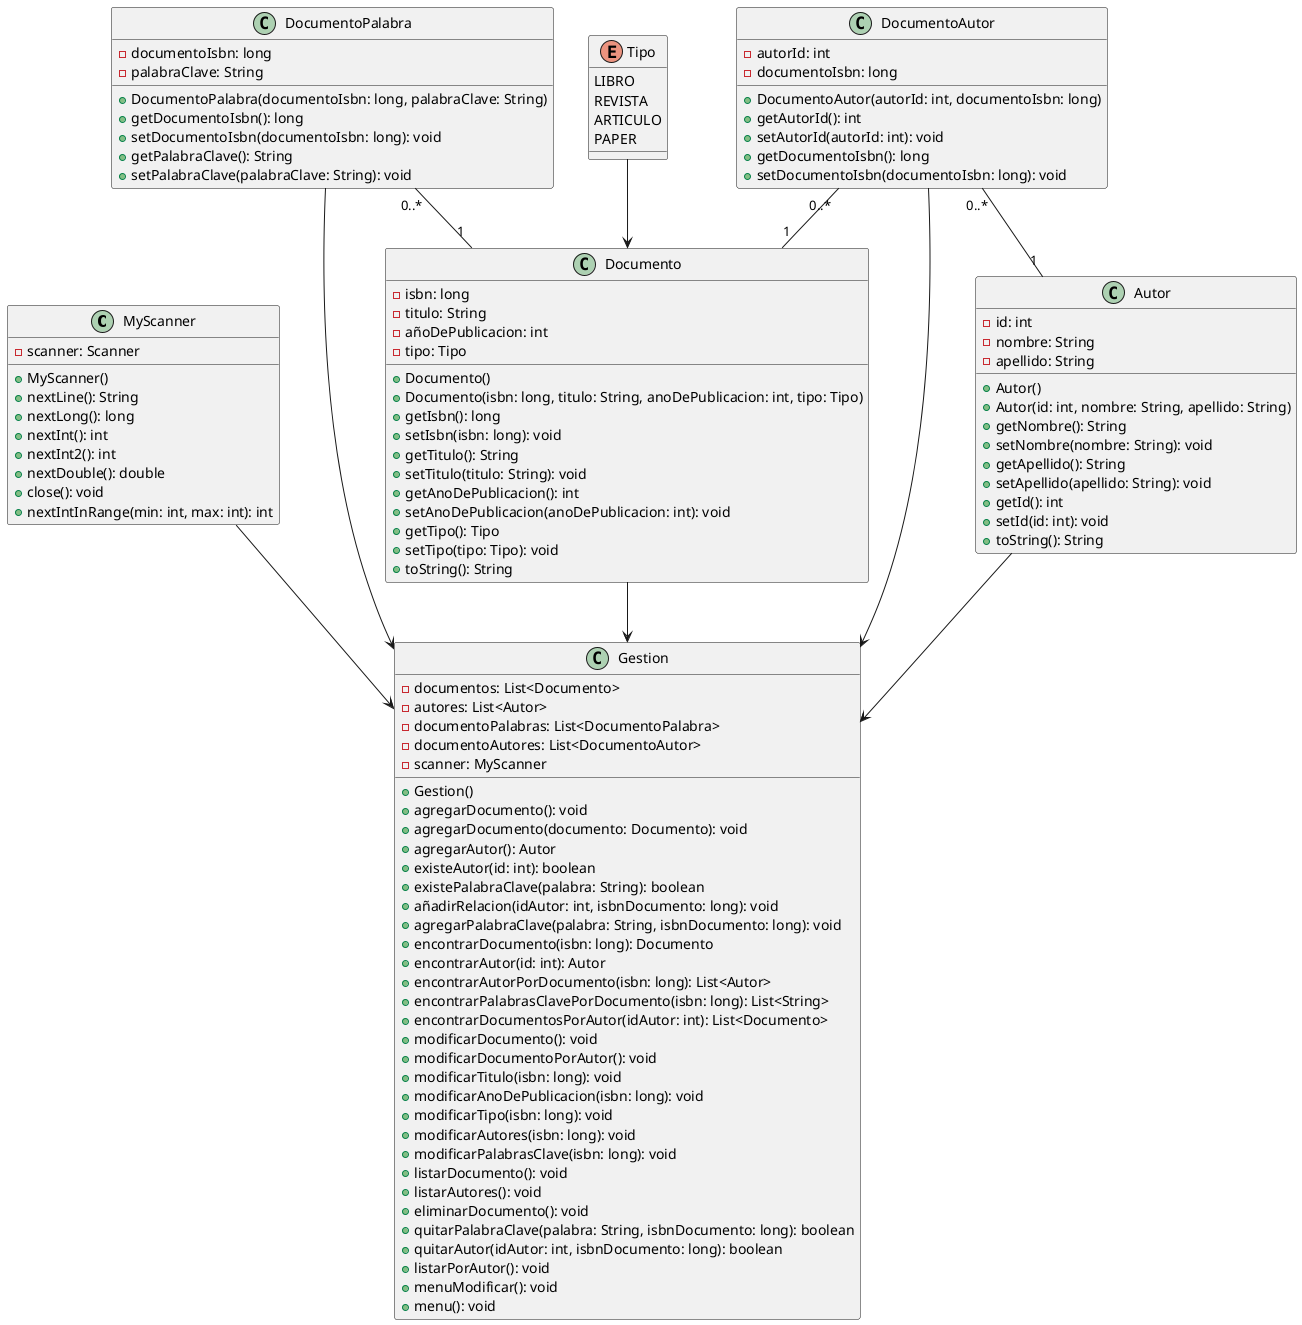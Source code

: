@startuml

class MyScanner {
    - scanner: Scanner
    + MyScanner()
    + nextLine(): String
    + nextLong(): long
    + nextInt(): int
    + nextInt2(): int
    + nextDouble(): double
    + close(): void
    + nextIntInRange(min: int, max: int): int
}

enum Tipo {
    LIBRO
    REVISTA
    ARTICULO
    PAPER
}

class Documento {
    - isbn: long
    - titulo: String
    - añoDePublicacion: int
    - tipo: Tipo
    + Documento()
    + Documento(isbn: long, titulo: String, anoDePublicacion: int, tipo: Tipo)
    + getIsbn(): long
    + setIsbn(isbn: long): void
    + getTitulo(): String
    + setTitulo(titulo: String): void
    + getAnoDePublicacion(): int
    + setAnoDePublicacion(anoDePublicacion: int): void
    + getTipo(): Tipo
    + setTipo(tipo: Tipo): void
    + toString(): String
}

class Autor {
    - id: int
    - nombre: String
    - apellido: String
    + Autor()
    + Autor(id: int, nombre: String, apellido: String)
    + getNombre(): String
    + setNombre(nombre: String): void
    + getApellido(): String
    + setApellido(apellido: String): void
    + getId(): int
    + setId(id: int): void
    + toString(): String
}

class DocumentoPalabra {
    - documentoIsbn: long
    - palabraClave: String
    + DocumentoPalabra(documentoIsbn: long, palabraClave: String)
    + getDocumentoIsbn(): long
    + setDocumentoIsbn(documentoIsbn: long): void
    + getPalabraClave(): String
    + setPalabraClave(palabraClave: String): void
}

class DocumentoAutor {
    - autorId: int
    - documentoIsbn: long
    + DocumentoAutor(autorId: int, documentoIsbn: long)
    + getAutorId(): int
    + setAutorId(autorId: int): void
    + getDocumentoIsbn(): long
    + setDocumentoIsbn(documentoIsbn: long): void
}

class Gestion {
    - documentos: List<Documento>
    - autores: List<Autor>
    - documentoPalabras: List<DocumentoPalabra>
    - documentoAutores: List<DocumentoAutor>
    - scanner: MyScanner
    + Gestion()
    + agregarDocumento(): void
    + agregarDocumento(documento: Documento): void
    + agregarAutor(): Autor
    + existeAutor(id: int): boolean
    + existePalabraClave(palabra: String): boolean
    + añadirRelacion(idAutor: int, isbnDocumento: long): void
    + agregarPalabraClave(palabra: String, isbnDocumento: long): void
    + encontrarDocumento(isbn: long): Documento
    + encontrarAutor(id: int): Autor
    + encontrarAutorPorDocumento(isbn: long): List<Autor>
    + encontrarPalabrasClavePorDocumento(isbn: long): List<String>
    + encontrarDocumentosPorAutor(idAutor: int): List<Documento>
    + modificarDocumento(): void
    + modificarDocumentoPorAutor(): void
    + modificarTitulo(isbn: long): void
    + modificarAnoDePublicacion(isbn: long): void
    + modificarTipo(isbn: long): void
    + modificarAutores(isbn: long): void
    + modificarPalabrasClave(isbn: long): void
    + listarDocumento(): void
    + listarAutores(): void
    + eliminarDocumento(): void
    + quitarPalabraClave(palabra: String, isbnDocumento: long): boolean
    + quitarAutor(idAutor: int, isbnDocumento: long): boolean
    + listarPorAutor(): void
    + menuModificar(): void
    + menu(): void
}

Tipo --> Documento
Autor --> Gestion
DocumentoPalabra --> Gestion
DocumentoAutor --> Gestion
Documento --> Gestion
DocumentoAutor "0..*" -- "1" Autor
DocumentoAutor "0..*" -- "1" Documento
DocumentoPalabra "0..*" -- "1" Documento
MyScanner --> Gestion


@enduml
